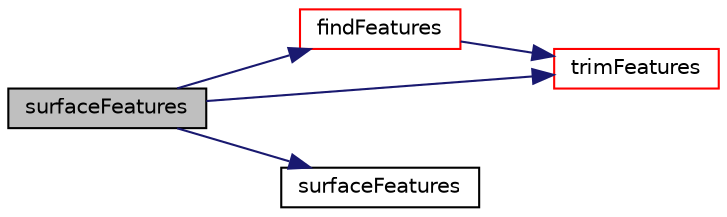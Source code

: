 digraph "surfaceFeatures"
{
  bgcolor="transparent";
  edge [fontname="Helvetica",fontsize="10",labelfontname="Helvetica",labelfontsize="10"];
  node [fontname="Helvetica",fontsize="10",shape=record];
  rankdir="LR";
  Node1 [label="surfaceFeatures",height=0.2,width=0.4,color="black", fillcolor="grey75", style="filled", fontcolor="black"];
  Node1 -> Node2 [color="midnightblue",fontsize="10",style="solid",fontname="Helvetica"];
  Node2 [label="findFeatures",height=0.2,width=0.4,color="red",URL="$a02478.html#a104ad1549afa89b0b6ae590fda99816a",tooltip="Find feature edges using provided included angle. "];
  Node2 -> Node3 [color="midnightblue",fontsize="10",style="solid",fontname="Helvetica"];
  Node3 [label="trimFeatures",height=0.2,width=0.4,color="red",URL="$a02478.html#af640d0750bcc401bc012c69e60b809a8",tooltip="Delete small sets of edges. Edges are stringed up and any. "];
  Node1 -> Node4 [color="midnightblue",fontsize="10",style="solid",fontname="Helvetica"];
  Node4 [label="surfaceFeatures",height=0.2,width=0.4,color="black",URL="$a02478.html#a1d250089d155faf127da07f5484f0370",tooltip="Construct from surface. "];
  Node1 -> Node3 [color="midnightblue",fontsize="10",style="solid",fontname="Helvetica"];
}
